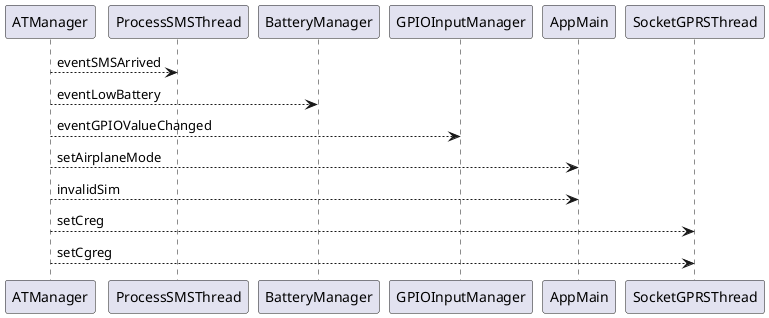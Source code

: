 @startuml
ATManager ---> ProcessSMSThread: eventSMSArrived

ATManager ---> BatteryManager: eventLowBattery

ATManager ---> GPIOInputManager: eventGPIOValueChanged

ATManager ---> AppMain: setAirplaneMode
ATManager ---> AppMain: invalidSim

ATManager ---> SocketGPRSThread: setCreg
ATManager ---> SocketGPRSThread: setCgreg
@enduml
